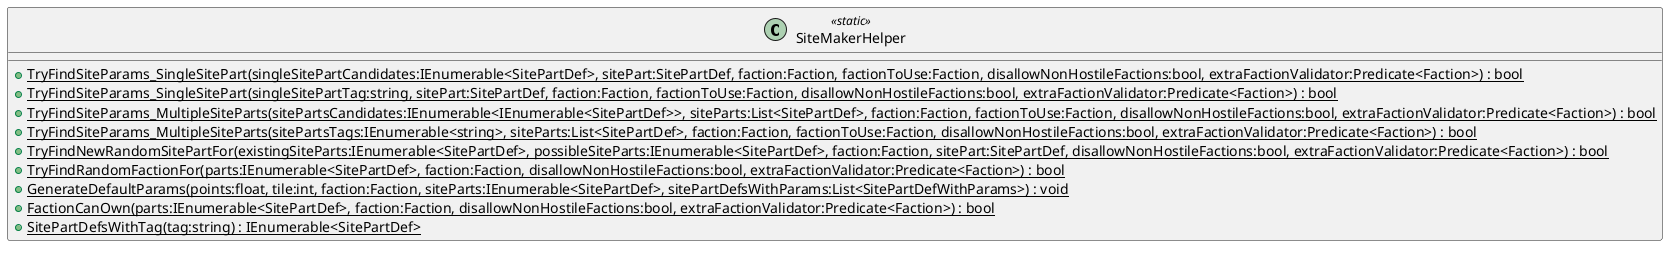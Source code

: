 @startuml
class SiteMakerHelper <<static>> {
    + {static} TryFindSiteParams_SingleSitePart(singleSitePartCandidates:IEnumerable<SitePartDef>, sitePart:SitePartDef, faction:Faction, factionToUse:Faction, disallowNonHostileFactions:bool, extraFactionValidator:Predicate<Faction>) : bool
    + {static} TryFindSiteParams_SingleSitePart(singleSitePartTag:string, sitePart:SitePartDef, faction:Faction, factionToUse:Faction, disallowNonHostileFactions:bool, extraFactionValidator:Predicate<Faction>) : bool
    + {static} TryFindSiteParams_MultipleSiteParts(sitePartsCandidates:IEnumerable<IEnumerable<SitePartDef>>, siteParts:List<SitePartDef>, faction:Faction, factionToUse:Faction, disallowNonHostileFactions:bool, extraFactionValidator:Predicate<Faction>) : bool
    + {static} TryFindSiteParams_MultipleSiteParts(sitePartsTags:IEnumerable<string>, siteParts:List<SitePartDef>, faction:Faction, factionToUse:Faction, disallowNonHostileFactions:bool, extraFactionValidator:Predicate<Faction>) : bool
    + {static} TryFindNewRandomSitePartFor(existingSiteParts:IEnumerable<SitePartDef>, possibleSiteParts:IEnumerable<SitePartDef>, faction:Faction, sitePart:SitePartDef, disallowNonHostileFactions:bool, extraFactionValidator:Predicate<Faction>) : bool
    + {static} TryFindRandomFactionFor(parts:IEnumerable<SitePartDef>, faction:Faction, disallowNonHostileFactions:bool, extraFactionValidator:Predicate<Faction>) : bool
    + {static} GenerateDefaultParams(points:float, tile:int, faction:Faction, siteParts:IEnumerable<SitePartDef>, sitePartDefsWithParams:List<SitePartDefWithParams>) : void
    + {static} FactionCanOwn(parts:IEnumerable<SitePartDef>, faction:Faction, disallowNonHostileFactions:bool, extraFactionValidator:Predicate<Faction>) : bool
    + {static} SitePartDefsWithTag(tag:string) : IEnumerable<SitePartDef>
}
@enduml
